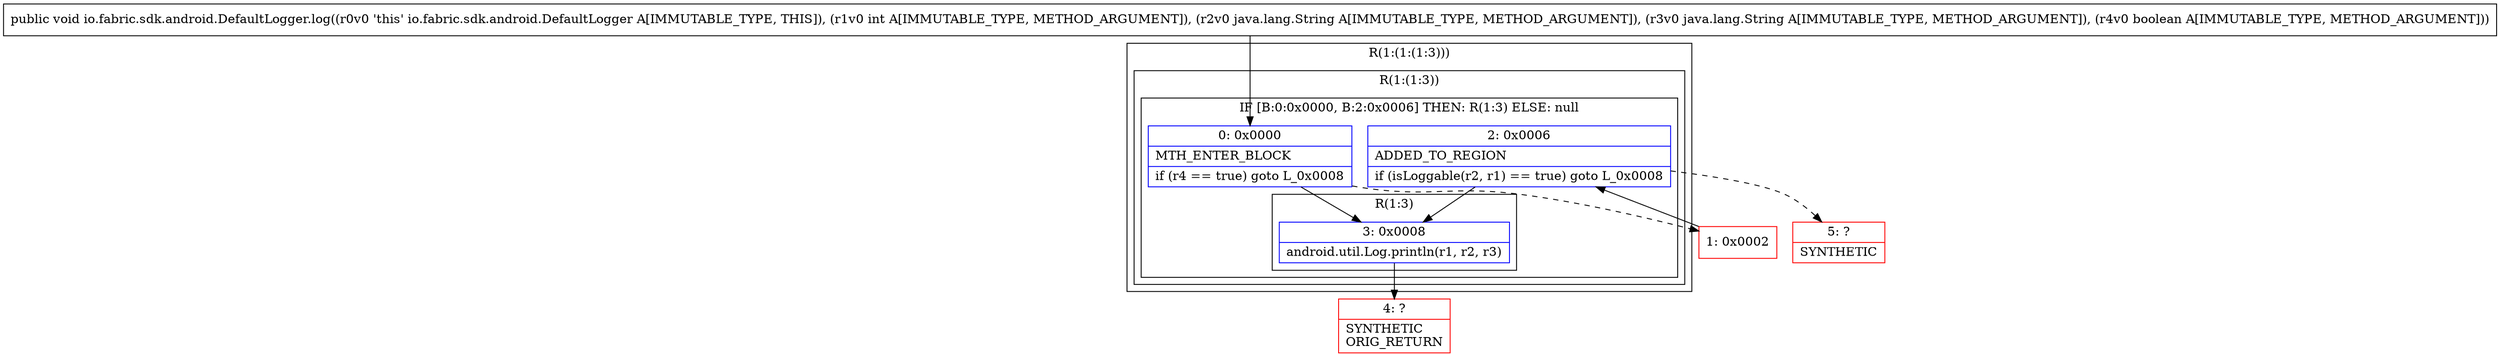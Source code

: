 digraph "CFG forio.fabric.sdk.android.DefaultLogger.log(ILjava\/lang\/String;Ljava\/lang\/String;Z)V" {
subgraph cluster_Region_1894469404 {
label = "R(1:(1:(1:3)))";
node [shape=record,color=blue];
subgraph cluster_Region_268073489 {
label = "R(1:(1:3))";
node [shape=record,color=blue];
subgraph cluster_IfRegion_2050969923 {
label = "IF [B:0:0x0000, B:2:0x0006] THEN: R(1:3) ELSE: null";
node [shape=record,color=blue];
Node_0 [shape=record,label="{0\:\ 0x0000|MTH_ENTER_BLOCK\l|if (r4 == true) goto L_0x0008\l}"];
Node_2 [shape=record,label="{2\:\ 0x0006|ADDED_TO_REGION\l|if (isLoggable(r2, r1) == true) goto L_0x0008\l}"];
subgraph cluster_Region_1511603876 {
label = "R(1:3)";
node [shape=record,color=blue];
Node_3 [shape=record,label="{3\:\ 0x0008|android.util.Log.println(r1, r2, r3)\l}"];
}
}
}
}
Node_1 [shape=record,color=red,label="{1\:\ 0x0002}"];
Node_4 [shape=record,color=red,label="{4\:\ ?|SYNTHETIC\lORIG_RETURN\l}"];
Node_5 [shape=record,color=red,label="{5\:\ ?|SYNTHETIC\l}"];
MethodNode[shape=record,label="{public void io.fabric.sdk.android.DefaultLogger.log((r0v0 'this' io.fabric.sdk.android.DefaultLogger A[IMMUTABLE_TYPE, THIS]), (r1v0 int A[IMMUTABLE_TYPE, METHOD_ARGUMENT]), (r2v0 java.lang.String A[IMMUTABLE_TYPE, METHOD_ARGUMENT]), (r3v0 java.lang.String A[IMMUTABLE_TYPE, METHOD_ARGUMENT]), (r4v0 boolean A[IMMUTABLE_TYPE, METHOD_ARGUMENT])) }"];
MethodNode -> Node_0;
Node_0 -> Node_1[style=dashed];
Node_0 -> Node_3;
Node_2 -> Node_3;
Node_2 -> Node_5[style=dashed];
Node_3 -> Node_4;
Node_1 -> Node_2;
}

